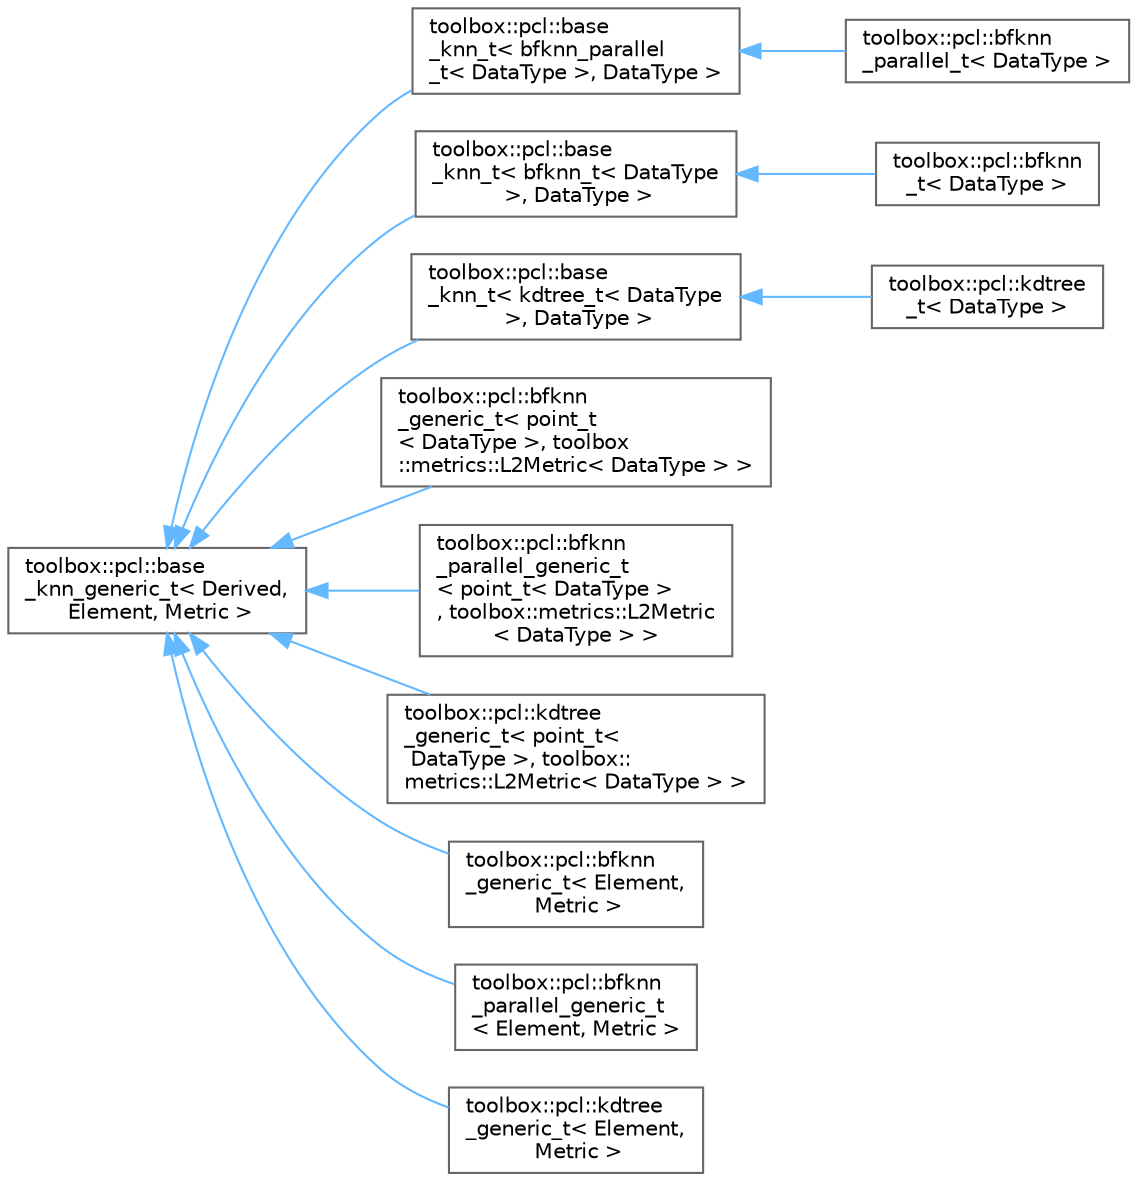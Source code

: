 digraph "Graphical Class Hierarchy"
{
 // LATEX_PDF_SIZE
  bgcolor="transparent";
  edge [fontname=Helvetica,fontsize=10,labelfontname=Helvetica,labelfontsize=10];
  node [fontname=Helvetica,fontsize=10,shape=box,height=0.2,width=0.4];
  rankdir="LR";
  Node0 [id="Node000000",label="toolbox::pcl::base\l_knn_generic_t\< Derived,\l Element, Metric \>",height=0.2,width=0.4,color="grey40", fillcolor="white", style="filled",URL="$classtoolbox_1_1pcl_1_1base__knn__generic__t.html",tooltip=" "];
  Node0 -> Node1 [id="edge89_Node000000_Node000001",dir="back",color="steelblue1",style="solid",tooltip=" "];
  Node1 [id="Node000001",label="toolbox::pcl::base\l_knn_t\< bfknn_parallel\l_t\< DataType \>, DataType \>",height=0.2,width=0.4,color="grey40", fillcolor="white", style="filled",URL="$classtoolbox_1_1pcl_1_1base__knn__t.html",tooltip=" "];
  Node1 -> Node2 [id="edge90_Node000001_Node000002",dir="back",color="steelblue1",style="solid",tooltip=" "];
  Node2 [id="Node000002",label="toolbox::pcl::bfknn\l_parallel_t\< DataType \>",height=0.2,width=0.4,color="grey40", fillcolor="white", style="filled",URL="$classtoolbox_1_1pcl_1_1bfknn__parallel__t.html",tooltip=" "];
  Node0 -> Node3 [id="edge91_Node000000_Node000003",dir="back",color="steelblue1",style="solid",tooltip=" "];
  Node3 [id="Node000003",label="toolbox::pcl::base\l_knn_t\< bfknn_t\< DataType\l \>, DataType \>",height=0.2,width=0.4,color="grey40", fillcolor="white", style="filled",URL="$classtoolbox_1_1pcl_1_1base__knn__t.html",tooltip=" "];
  Node3 -> Node4 [id="edge92_Node000003_Node000004",dir="back",color="steelblue1",style="solid",tooltip=" "];
  Node4 [id="Node000004",label="toolbox::pcl::bfknn\l_t\< DataType \>",height=0.2,width=0.4,color="grey40", fillcolor="white", style="filled",URL="$classtoolbox_1_1pcl_1_1bfknn__t.html",tooltip=" "];
  Node0 -> Node5 [id="edge93_Node000000_Node000005",dir="back",color="steelblue1",style="solid",tooltip=" "];
  Node5 [id="Node000005",label="toolbox::pcl::base\l_knn_t\< kdtree_t\< DataType\l \>, DataType \>",height=0.2,width=0.4,color="grey40", fillcolor="white", style="filled",URL="$classtoolbox_1_1pcl_1_1base__knn__t.html",tooltip=" "];
  Node5 -> Node6 [id="edge94_Node000005_Node000006",dir="back",color="steelblue1",style="solid",tooltip=" "];
  Node6 [id="Node000006",label="toolbox::pcl::kdtree\l_t\< DataType \>",height=0.2,width=0.4,color="grey40", fillcolor="white", style="filled",URL="$classtoolbox_1_1pcl_1_1kdtree__t.html",tooltip=" "];
  Node0 -> Node7 [id="edge95_Node000000_Node000007",dir="back",color="steelblue1",style="solid",tooltip=" "];
  Node7 [id="Node000007",label="toolbox::pcl::bfknn\l_generic_t\< point_t\l\< DataType \>, toolbox\l::metrics::L2Metric\< DataType \> \>",height=0.2,width=0.4,color="grey40", fillcolor="white", style="filled",URL="$classtoolbox_1_1pcl_1_1bfknn__generic__t.html",tooltip=" "];
  Node0 -> Node8 [id="edge96_Node000000_Node000008",dir="back",color="steelblue1",style="solid",tooltip=" "];
  Node8 [id="Node000008",label="toolbox::pcl::bfknn\l_parallel_generic_t\l\< point_t\< DataType \>\l, toolbox::metrics::L2Metric\l\< DataType \> \>",height=0.2,width=0.4,color="grey40", fillcolor="white", style="filled",URL="$classtoolbox_1_1pcl_1_1bfknn__parallel__generic__t.html",tooltip=" "];
  Node0 -> Node9 [id="edge97_Node000000_Node000009",dir="back",color="steelblue1",style="solid",tooltip=" "];
  Node9 [id="Node000009",label="toolbox::pcl::kdtree\l_generic_t\< point_t\<\l DataType \>, toolbox::\lmetrics::L2Metric\< DataType \> \>",height=0.2,width=0.4,color="grey40", fillcolor="white", style="filled",URL="$classtoolbox_1_1pcl_1_1kdtree__generic__t.html",tooltip=" "];
  Node0 -> Node10 [id="edge98_Node000000_Node000010",dir="back",color="steelblue1",style="solid",tooltip=" "];
  Node10 [id="Node000010",label="toolbox::pcl::bfknn\l_generic_t\< Element,\l Metric \>",height=0.2,width=0.4,color="grey40", fillcolor="white", style="filled",URL="$classtoolbox_1_1pcl_1_1bfknn__generic__t.html",tooltip=" "];
  Node0 -> Node11 [id="edge99_Node000000_Node000011",dir="back",color="steelblue1",style="solid",tooltip=" "];
  Node11 [id="Node000011",label="toolbox::pcl::bfknn\l_parallel_generic_t\l\< Element, Metric \>",height=0.2,width=0.4,color="grey40", fillcolor="white", style="filled",URL="$classtoolbox_1_1pcl_1_1bfknn__parallel__generic__t.html",tooltip=" "];
  Node0 -> Node12 [id="edge100_Node000000_Node000012",dir="back",color="steelblue1",style="solid",tooltip=" "];
  Node12 [id="Node000012",label="toolbox::pcl::kdtree\l_generic_t\< Element,\l Metric \>",height=0.2,width=0.4,color="grey40", fillcolor="white", style="filled",URL="$classtoolbox_1_1pcl_1_1kdtree__generic__t.html",tooltip=" "];
}

